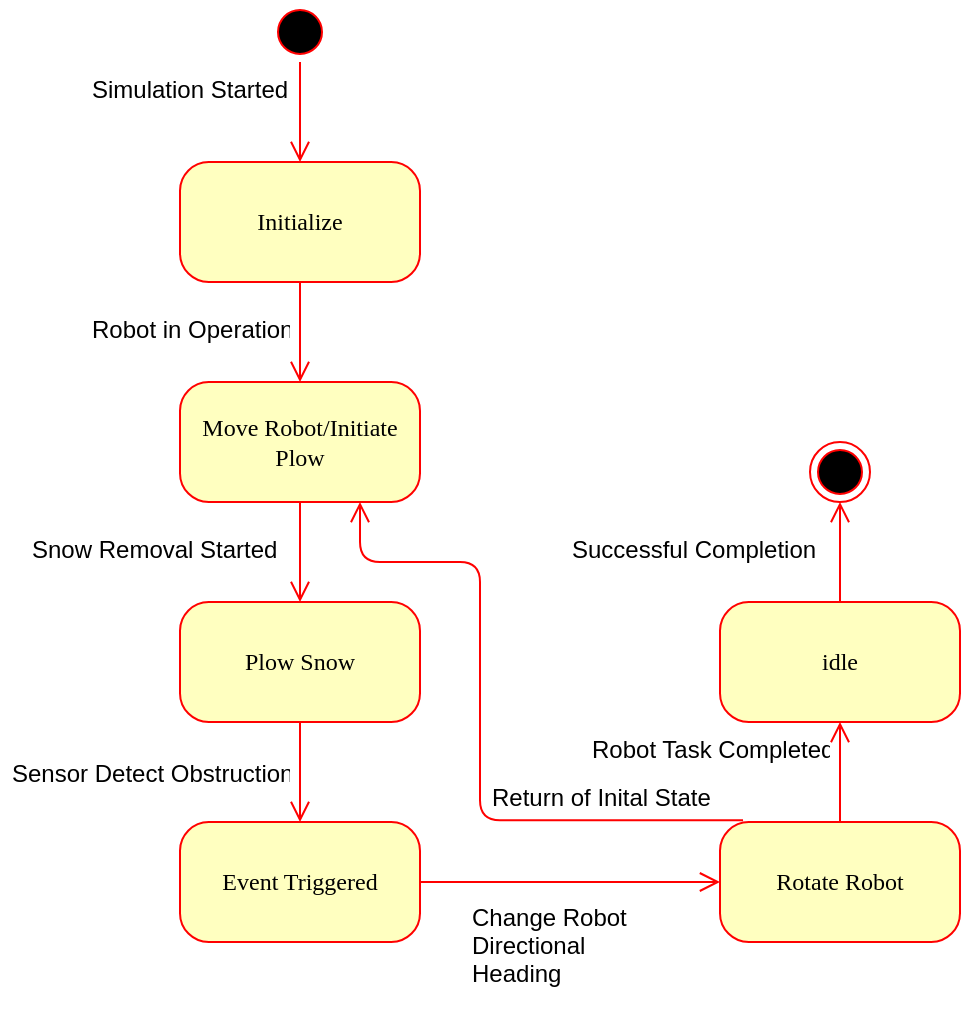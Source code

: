 <mxfile version="16.6.1" type="github">
  <diagram name="Page-1" id="58cdce13-f638-feb5-8d6f-7d28b1aa9fa0">
    <mxGraphModel dx="822" dy="885" grid="1" gridSize="10" guides="1" tooltips="1" connect="1" arrows="1" fold="1" page="1" pageScale="1" pageWidth="1100" pageHeight="850" background="none" math="0" shadow="0">
      <root>
        <mxCell id="0" />
        <mxCell id="1" parent="0" />
        <mxCell id="382b91b5511bd0f7-1" value="" style="ellipse;html=1;shape=startState;fillColor=#000000;strokeColor=#ff0000;rounded=1;shadow=0;comic=0;labelBackgroundColor=none;fontFamily=Verdana;fontSize=12;fontColor=#000000;align=center;direction=south;" parent="1" vertex="1">
          <mxGeometry x="285" y="40" width="30" height="30" as="geometry" />
        </mxCell>
        <mxCell id="382b91b5511bd0f7-5" value="Plow Snow" style="rounded=1;whiteSpace=wrap;html=1;arcSize=24;fillColor=#ffffc0;strokeColor=#ff0000;shadow=0;comic=0;labelBackgroundColor=none;fontFamily=Verdana;fontSize=12;fontColor=#000000;align=center;" parent="1" vertex="1">
          <mxGeometry x="240" y="340" width="120" height="60" as="geometry" />
        </mxCell>
        <mxCell id="382b91b5511bd0f7-6" value="Initialize" style="rounded=1;whiteSpace=wrap;html=1;arcSize=24;fillColor=#ffffc0;strokeColor=#ff0000;shadow=0;comic=0;labelBackgroundColor=none;fontFamily=Verdana;fontSize=12;fontColor=#000000;align=center;" parent="1" vertex="1">
          <mxGeometry x="240" y="120" width="120" height="60" as="geometry" />
        </mxCell>
        <mxCell id="382b91b5511bd0f7-7" value="Move Robot/Initiate Plow" style="rounded=1;whiteSpace=wrap;html=1;arcSize=24;fillColor=#ffffc0;strokeColor=#ff0000;shadow=0;comic=0;labelBackgroundColor=none;fontFamily=Verdana;fontSize=12;fontColor=#000000;align=center;" parent="1" vertex="1">
          <mxGeometry x="240" y="230" width="120" height="60" as="geometry" />
        </mxCell>
        <mxCell id="2a3bc250acf0617d-9" style="edgeStyle=orthogonalEdgeStyle;html=1;labelBackgroundColor=none;endArrow=open;endSize=8;strokeColor=#ff0000;fontFamily=Verdana;fontSize=12;align=left;" parent="1" source="382b91b5511bd0f7-1" target="382b91b5511bd0f7-6" edge="1">
          <mxGeometry relative="1" as="geometry" />
        </mxCell>
        <mxCell id="2a3bc250acf0617d-10" style="edgeStyle=orthogonalEdgeStyle;html=1;labelBackgroundColor=none;endArrow=open;endSize=8;strokeColor=#ff0000;fontFamily=Verdana;fontSize=12;align=left;entryX=0.5;entryY=0;entryDx=0;entryDy=0;" parent="1" source="382b91b5511bd0f7-6" target="382b91b5511bd0f7-7" edge="1">
          <mxGeometry relative="1" as="geometry">
            <Array as="points">
              <mxPoint x="300" y="220" />
              <mxPoint x="300" y="220" />
            </Array>
          </mxGeometry>
        </mxCell>
        <mxCell id="2a3bc250acf0617d-11" style="edgeStyle=orthogonalEdgeStyle;html=1;entryX=0.5;entryY=0;labelBackgroundColor=none;endArrow=open;endSize=8;strokeColor=#ff0000;fontFamily=Verdana;fontSize=12;align=left;exitX=0.5;exitY=1;entryDx=0;entryDy=0;" parent="1" source="382b91b5511bd0f7-7" target="382b91b5511bd0f7-5" edge="1">
          <mxGeometry relative="1" as="geometry">
            <mxPoint x="520" y="300" as="sourcePoint" />
            <Array as="points">
              <mxPoint x="300" y="300" />
              <mxPoint x="300" y="300" />
            </Array>
          </mxGeometry>
        </mxCell>
        <mxCell id="wYw4_4yCOaTGUMIue8w5-1" value="" style="ellipse;html=1;shape=endState;fillColor=#000000;strokeColor=#ff0000;rounded=1;shadow=0;comic=0;labelBackgroundColor=none;fontFamily=Verdana;fontSize=12;fontColor=#000000;align=center;" vertex="1" parent="1">
          <mxGeometry x="555" y="260" width="30" height="30" as="geometry" />
        </mxCell>
        <mxCell id="wYw4_4yCOaTGUMIue8w5-3" value="Event Triggered" style="rounded=1;whiteSpace=wrap;html=1;arcSize=24;fillColor=#ffffc0;strokeColor=#ff0000;shadow=0;comic=0;labelBackgroundColor=none;fontFamily=Verdana;fontSize=12;fontColor=#000000;align=center;" vertex="1" parent="1">
          <mxGeometry x="240" y="450" width="120" height="60" as="geometry" />
        </mxCell>
        <mxCell id="wYw4_4yCOaTGUMIue8w5-5" style="edgeStyle=orthogonalEdgeStyle;html=1;entryX=0.5;entryY=0;labelBackgroundColor=none;endArrow=open;endSize=8;strokeColor=#ff0000;fontFamily=Verdana;fontSize=12;align=left;exitX=0.5;exitY=1;entryDx=0;entryDy=0;exitDx=0;exitDy=0;" edge="1" parent="1" source="382b91b5511bd0f7-5" target="wYw4_4yCOaTGUMIue8w5-3">
          <mxGeometry relative="1" as="geometry">
            <mxPoint x="310" y="300" as="sourcePoint" />
            <Array as="points">
              <mxPoint x="300" y="430" />
              <mxPoint x="300" y="430" />
            </Array>
            <mxPoint x="310" y="350" as="targetPoint" />
          </mxGeometry>
        </mxCell>
        <mxCell id="wYw4_4yCOaTGUMIue8w5-6" value="Rotate Robot" style="rounded=1;whiteSpace=wrap;html=1;arcSize=24;fillColor=#ffffc0;strokeColor=#ff0000;shadow=0;comic=0;labelBackgroundColor=none;fontFamily=Verdana;fontSize=12;fontColor=#000000;align=center;" vertex="1" parent="1">
          <mxGeometry x="510" y="450" width="120" height="60" as="geometry" />
        </mxCell>
        <mxCell id="wYw4_4yCOaTGUMIue8w5-7" style="edgeStyle=orthogonalEdgeStyle;html=1;entryX=0;entryY=0.5;labelBackgroundColor=none;endArrow=open;endSize=8;strokeColor=#ff0000;fontFamily=Verdana;fontSize=12;align=left;entryDx=0;entryDy=0;" edge="1" parent="1" target="wYw4_4yCOaTGUMIue8w5-6">
          <mxGeometry relative="1" as="geometry">
            <mxPoint x="360" y="480" as="sourcePoint" />
            <Array as="points">
              <mxPoint x="360" y="480" />
              <mxPoint x="360" y="480" />
            </Array>
            <mxPoint x="310" y="460" as="targetPoint" />
          </mxGeometry>
        </mxCell>
        <mxCell id="wYw4_4yCOaTGUMIue8w5-8" style="edgeStyle=orthogonalEdgeStyle;html=1;labelBackgroundColor=none;endArrow=open;endSize=8;strokeColor=#ff0000;fontFamily=Verdana;fontSize=12;align=left;entryX=0.75;entryY=1;entryDx=0;entryDy=0;exitX=0.096;exitY=-0.015;exitDx=0;exitDy=0;exitPerimeter=0;" edge="1" parent="1" source="wYw4_4yCOaTGUMIue8w5-6" target="382b91b5511bd0f7-7">
          <mxGeometry relative="1" as="geometry">
            <Array as="points">
              <mxPoint x="390" y="449" />
              <mxPoint x="390" y="320" />
              <mxPoint x="330" y="320" />
            </Array>
            <mxPoint x="310" y="190" as="sourcePoint" />
            <mxPoint x="310" y="240" as="targetPoint" />
          </mxGeometry>
        </mxCell>
        <mxCell id="wYw4_4yCOaTGUMIue8w5-9" value="Robot in Operation" style="text;strokeColor=none;fillColor=none;align=left;verticalAlign=top;spacingLeft=4;spacingRight=4;overflow=hidden;rotatable=0;points=[[0,0.5],[1,0.5]];portConstraint=eastwest;" vertex="1" parent="1">
          <mxGeometry x="190" y="190" width="110" height="26" as="geometry" />
        </mxCell>
        <mxCell id="wYw4_4yCOaTGUMIue8w5-10" value="Simulation Started" style="text;strokeColor=none;fillColor=none;align=left;verticalAlign=top;spacingLeft=4;spacingRight=4;overflow=hidden;rotatable=0;points=[[0,0.5],[1,0.5]];portConstraint=eastwest;" vertex="1" parent="1">
          <mxGeometry x="190" y="70" width="110" height="26" as="geometry" />
        </mxCell>
        <mxCell id="wYw4_4yCOaTGUMIue8w5-12" value="Snow Removal Started" style="text;strokeColor=none;fillColor=none;align=left;verticalAlign=top;spacingLeft=4;spacingRight=4;overflow=hidden;rotatable=0;points=[[0,0.5],[1,0.5]];portConstraint=eastwest;" vertex="1" parent="1">
          <mxGeometry x="160" y="300" width="140" height="26" as="geometry" />
        </mxCell>
        <mxCell id="wYw4_4yCOaTGUMIue8w5-13" value="Sensor Detect Obstruction" style="text;strokeColor=none;fillColor=none;align=left;verticalAlign=top;spacingLeft=4;spacingRight=4;overflow=hidden;rotatable=0;points=[[0,0.5],[1,0.5]];portConstraint=eastwest;" vertex="1" parent="1">
          <mxGeometry x="150" y="412" width="150" height="26" as="geometry" />
        </mxCell>
        <mxCell id="wYw4_4yCOaTGUMIue8w5-14" value="Change Robot &#xa;Directional &#xa;Heading" style="text;strokeColor=none;fillColor=none;align=left;verticalAlign=top;spacingLeft=4;spacingRight=4;overflow=hidden;rotatable=0;points=[[0,0.5],[1,0.5]];portConstraint=eastwest;" vertex="1" parent="1">
          <mxGeometry x="380" y="484" width="100" height="56" as="geometry" />
        </mxCell>
        <mxCell id="wYw4_4yCOaTGUMIue8w5-16" value="Return of Inital State" style="text;strokeColor=none;fillColor=none;align=left;verticalAlign=top;spacingLeft=4;spacingRight=4;overflow=hidden;rotatable=0;points=[[0,0.5],[1,0.5]];portConstraint=eastwest;" vertex="1" parent="1">
          <mxGeometry x="390" y="424" width="120" height="26" as="geometry" />
        </mxCell>
        <mxCell id="wYw4_4yCOaTGUMIue8w5-18" value="idle" style="rounded=1;whiteSpace=wrap;html=1;arcSize=24;fillColor=#ffffc0;strokeColor=#ff0000;shadow=0;comic=0;labelBackgroundColor=none;fontFamily=Verdana;fontSize=12;fontColor=#000000;align=center;" vertex="1" parent="1">
          <mxGeometry x="510" y="340" width="120" height="60" as="geometry" />
        </mxCell>
        <mxCell id="wYw4_4yCOaTGUMIue8w5-19" style="edgeStyle=orthogonalEdgeStyle;html=1;entryX=0.5;entryY=1;labelBackgroundColor=none;endArrow=open;endSize=8;strokeColor=#ff0000;fontFamily=Verdana;fontSize=12;align=left;entryDx=0;entryDy=0;exitX=0.5;exitY=0;exitDx=0;exitDy=0;" edge="1" parent="1" source="wYw4_4yCOaTGUMIue8w5-6" target="wYw4_4yCOaTGUMIue8w5-18">
          <mxGeometry relative="1" as="geometry">
            <mxPoint x="420" y="424.41" as="sourcePoint" />
            <Array as="points">
              <mxPoint x="570" y="430" />
              <mxPoint x="570" y="430" />
            </Array>
            <mxPoint x="570" y="424.41" as="targetPoint" />
          </mxGeometry>
        </mxCell>
        <mxCell id="wYw4_4yCOaTGUMIue8w5-20" value="Robot Task Completed" style="text;strokeColor=none;fillColor=none;align=left;verticalAlign=top;spacingLeft=4;spacingRight=4;overflow=hidden;rotatable=0;points=[[0,0.5],[1,0.5]];portConstraint=eastwest;" vertex="1" parent="1">
          <mxGeometry x="440" y="400" width="130" height="26" as="geometry" />
        </mxCell>
        <mxCell id="wYw4_4yCOaTGUMIue8w5-22" style="edgeStyle=orthogonalEdgeStyle;html=1;entryX=0.5;entryY=1;labelBackgroundColor=none;endArrow=open;endSize=8;strokeColor=#ff0000;fontFamily=Verdana;fontSize=12;align=left;entryDx=0;entryDy=0;exitX=0.5;exitY=0;exitDx=0;exitDy=0;" edge="1" parent="1" source="wYw4_4yCOaTGUMIue8w5-18" target="wYw4_4yCOaTGUMIue8w5-1">
          <mxGeometry relative="1" as="geometry">
            <mxPoint x="580" y="460" as="sourcePoint" />
            <Array as="points">
              <mxPoint x="570" y="310" />
              <mxPoint x="570" y="310" />
            </Array>
            <mxPoint x="580" y="410" as="targetPoint" />
          </mxGeometry>
        </mxCell>
        <mxCell id="wYw4_4yCOaTGUMIue8w5-23" value="Successful Completion" style="text;strokeColor=none;fillColor=none;align=left;verticalAlign=top;spacingLeft=4;spacingRight=4;overflow=hidden;rotatable=0;points=[[0,0.5],[1,0.5]];portConstraint=eastwest;" vertex="1" parent="1">
          <mxGeometry x="430" y="300" width="140" height="26" as="geometry" />
        </mxCell>
      </root>
    </mxGraphModel>
  </diagram>
</mxfile>
